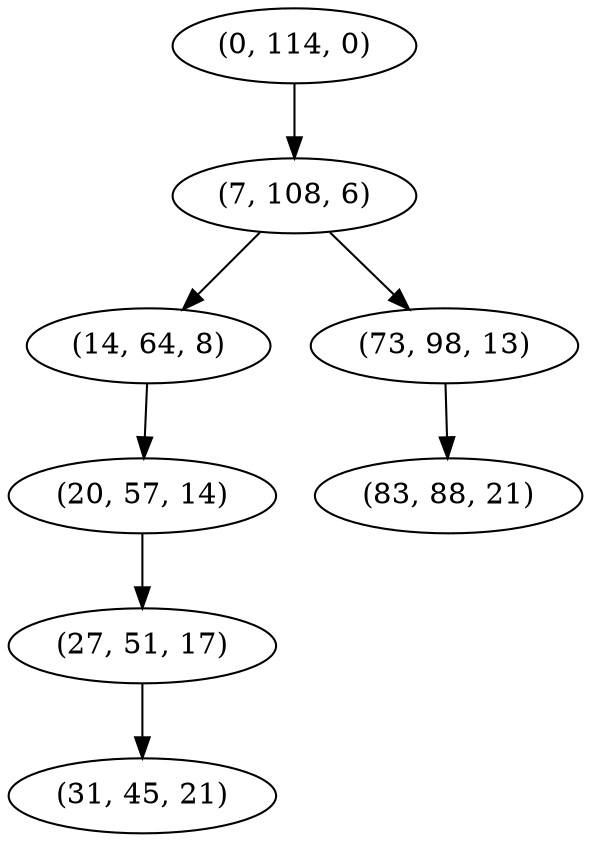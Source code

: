 digraph tree {
    "(0, 114, 0)";
    "(7, 108, 6)";
    "(14, 64, 8)";
    "(20, 57, 14)";
    "(27, 51, 17)";
    "(31, 45, 21)";
    "(73, 98, 13)";
    "(83, 88, 21)";
    "(0, 114, 0)" -> "(7, 108, 6)";
    "(7, 108, 6)" -> "(14, 64, 8)";
    "(7, 108, 6)" -> "(73, 98, 13)";
    "(14, 64, 8)" -> "(20, 57, 14)";
    "(20, 57, 14)" -> "(27, 51, 17)";
    "(27, 51, 17)" -> "(31, 45, 21)";
    "(73, 98, 13)" -> "(83, 88, 21)";
}

